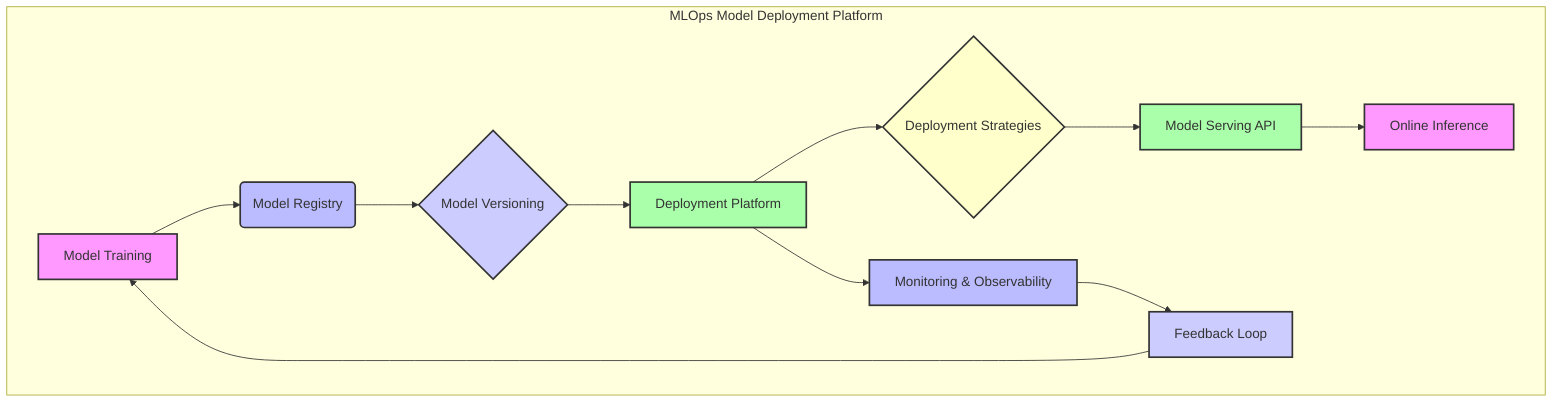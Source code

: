 graph TD
    subgraph MLOps Model Deployment Platform
        A[Model Training] --> B(Model Registry)
        B --> C{Model Versioning}
        C --> D[Deployment Platform]
        D --> E{Deployment Strategies}
        E --> F[Model Serving API]
        F --> G[Online Inference]
        D --> H[Monitoring & Observability]
        H --> I[Feedback Loop]
        I --> A
    end

    style A fill:#f9f,stroke:#333,stroke-width:2px
    style B fill:#bbf,stroke:#333,stroke-width:2px
    style C fill:#ccf,stroke:#333,stroke-width:2px
    style D fill:#afa,stroke:#333,stroke-width:2px
    style E fill:#ffc,stroke:#333,stroke-width:2px
    style F fill:#afa,stroke:#333,stroke-width:2px
    style G fill:#f9f,stroke:#333,stroke-width:2px
    style H fill:#bbf,stroke:#333,stroke-width:2px
    style I fill:#ccf,stroke:#333,stroke-width:2px